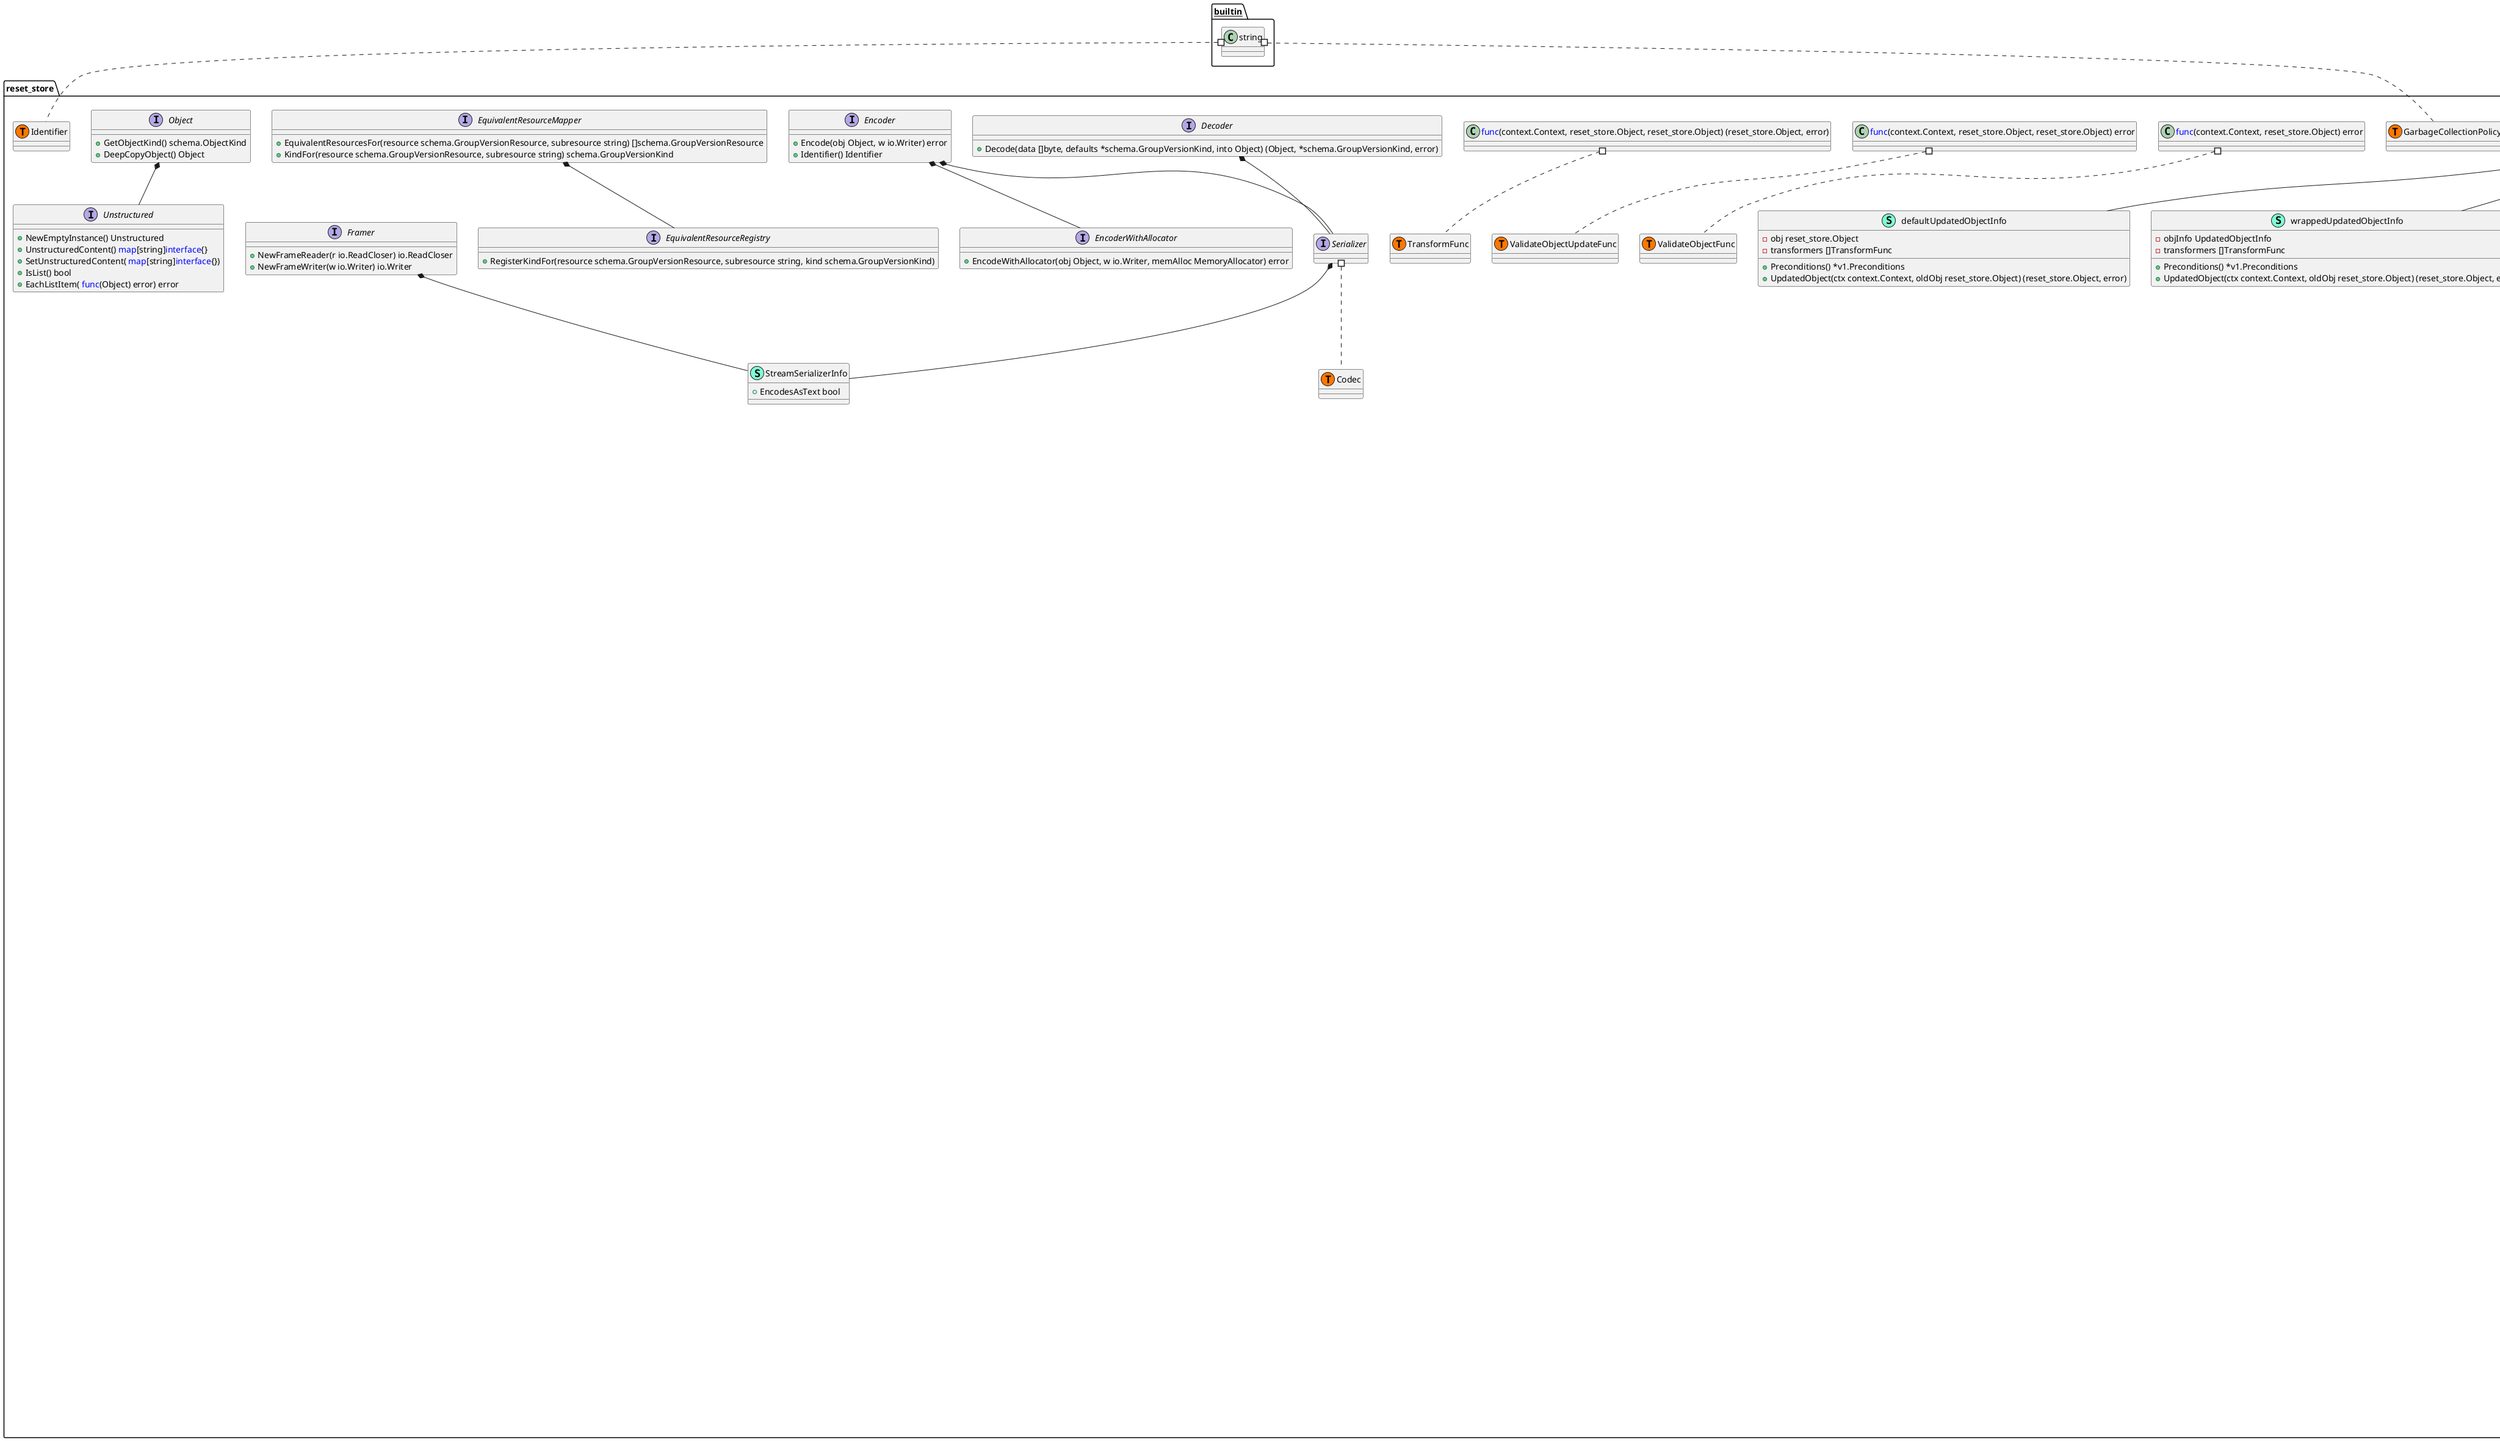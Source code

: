 @startuml
namespace reset_store {
    interface GenericStore  {
        + GetCreateStrategy() reset_store.RESTCreateStrategy
        + GetUpdateStrategy() reset_store.RESTUpdateStrategy
        + GetDeleteStrategy() reset_store.RESTDeleteStrategy

    }
    class Store << (S,Aquamarine) >> {
        + NewFunc <font color=blue>func</font>() reset_store.Object
        + NewListFunc <font color=blue>func</font>() reset_store.Object
        + DefaultQualifiedResource schema.GroupResource
        + SingularQualifiedResource schema.GroupResource
        + KeyRootFunc <font color=blue>func</font>(context.Context) string
        + KeyFunc <font color=blue>func</font>(context.Context, string) (string, error)
        + ObjectNameFunc <font color=blue>func</font>(reset_store.Object) (string, error)
        + TTLFunc <font color=blue>func</font>(reset_store.Object, uint64, bool) (uint64, error)
        + PredicateFunc <font color=blue>func</font>(labels.Selector, fields.Selector) storage.SelectionPredicate
        + EnableGarbageCollection bool
        + DeleteCollectionWorkers int
        + Decorator <font color=blue>func</font>(reset_store.Object) 
        + CreateStrategy reset_store.RESTCreateStrategy
        + BeginCreate BeginCreateFunc
        + AfterCreate AfterCreateFunc
        + UpdateStrategy reset_store.RESTUpdateStrategy
        + BeginUpdate BeginUpdateFunc
        + AfterUpdate AfterUpdateFunc
        + DeleteStrategy reset_store.RESTDeleteStrategy
        + AfterDelete AfterDeleteFunc
        + ReturnDeletedObject bool
        + ShouldDeleteDuringUpdate <font color=blue>func</font>(context.Context, string, reset_store.Object, reset_store.Object) bool
        + TableConvertor reset_store.TableConvertor
        + ResetFieldsStrategy reset_store.ResetFieldsStrategy
        + Storage DryRunnableStorage
        + StorageVersioner reset_store.GroupVersioner
        + DestroyFunc <font color=blue>func</font>() 

        - deleteWithoutFinalizers(ctx context.Context, name string, key string, obj reset_store.Object, preconditions *storage.Preconditions, options *v1.DeleteOptions) (reset_store.Object, bool, error)
        - qualifiedResourceFromContext(ctx context.Context) schema.GroupResource
        - updateForGracefulDeletionAndFinalizers(ctx context.Context, name string, key string, options *v1.DeleteOptions, preconditions storage.Preconditions, deleteValidation reset_store.ValidateObjectFunc, in reset_store.Object) (error, bool, bool, reset_store.Object, reset_store.Object)
        - finalizeDelete(ctx context.Context, obj reset_store.Object, runHooks bool, options *v1.DeleteOptions) (reset_store.Object, error)
        - calculateTTL(obj reset_store.Object, defaultTTL int64, update bool) (uint64, error)
        - startObservingCount(period time.Duration, objectCountTracker request.StorageObjectCountTracker) <font color=blue>func</font>() 

        + New() reset_store.Object
        + Destroy() 
        + NewList() reset_store.Object
        + NamespaceScoped() bool
        + GetCreateStrategy() reset_store.RESTCreateStrategy
        + GetUpdateStrategy() reset_store.RESTUpdateStrategy
        + GetDeleteStrategy() reset_store.RESTDeleteStrategy
        + List(ctx context.Context, options *internalversion.ListOptions) (reset_store.Object, error)
        + ListPredicate(ctx context.Context, p storage.SelectionPredicate, options *internalversion.ListOptions) (reset_store.Object, error)
        + Create(ctx context.Context, obj reset_store.Object, createValidation reset_store.ValidateObjectFunc, options *v1.CreateOptions) (reset_store.Object, error)
        + Update(ctx context.Context, name string, objInfo reset_store.UpdatedObjectInfo, createValidation reset_store.ValidateObjectFunc, updateValidation reset_store.ValidateObjectUpdateFunc, forceAllowCreate bool, options *v1.UpdateOptions) (reset_store.Object, bool, error)
        + Get(ctx context.Context, name string, options *v1.GetOptions) (reset_store.Object, error)
        + Delete(ctx context.Context, name string, deleteValidation reset_store.ValidateObjectFunc, options *v1.DeleteOptions) (reset_store.Object, bool, error)
        + DeleteReturnsDeletedObject() bool
        + DeleteCollection(ctx context.Context, deleteValidation reset_store.ValidateObjectFunc, options *v1.DeleteOptions, listOptions *internalversion.ListOptions) (reset_store.Object, error)
        + Watch(ctx context.Context, options *internalversion.ListOptions) (watch.Interface, error)
        + WatchPredicate(ctx context.Context, p storage.SelectionPredicate, resourceVersion string) (watch.Interface, error)
        + CompleteWithOptions(options *generic.StoreOptions) error
        + ConvertToTable(ctx context.Context, object reset_store.Object, tableOptions reset_store.Object) (*v1.Table, error)
        + StorageVersion() reset_store.GroupVersioner
        + GetResetFields() <font color=blue>map</font>[fieldpath.APIVersion]*fieldpath.Set
        + GetSingularName() string

    }
    class reset_store.AfterCreateFunc << (T, #FF7700) >>  {
    }
    class reset_store.AfterDeleteFunc << (T, #FF7700) >>  {
    }
    class reset_store.AfterUpdateFunc << (T, #FF7700) >>  {
    }
    class reset_store.BeginCreateFunc << (T, #FF7700) >>  {
    }
    class reset_store.BeginUpdateFunc << (T, #FF7700) >>  {
    }
    class reset_store.FinishFunc << (T, #FF7700) >>  {
    }
    class "<font color=blue>func</font>(context.Context, bool) " as fontcolorbluefuncfontcontextContextbool {
        'This class was created so that we can correctly have an alias pointing to this name. Since it contains dots that can break namespaces
    }
    class "<font color=blue>func</font>(context.Context, reset_store.Object, reset_store.Object, *v1.UpdateOptions) (FinishFunc, error)" as fontcolorbluefuncfontcontextContextruntimeObjectruntimeObjectv1UpdateOptionsFinishFuncerror {
        'This class was created so that we can correctly have an alias pointing to this name. Since it contains dots that can break namespaces
    }
    class "<font color=blue>func</font>(context.Context, reset_store.Object, *v1.CreateOptions) (FinishFunc, error)" as fontcolorbluefuncfontcontextContextruntimeObjectv1CreateOptionsFinishFuncerror {
        'This class was created so that we can correctly have an alias pointing to this name. Since it contains dots that can break namespaces
    }
    class "<font color=blue>func</font>(reset_store.Object, *v1.CreateOptions) " as fontcolorbluefuncfontruntimeObjectv1CreateOptions {
        'This class was created so that we can correctly have an alias pointing to this name. Since it contains dots that can break namespaces
    }
    class "<font color=blue>func</font>(reset_store.Object, *v1.DeleteOptions) " as fontcolorbluefuncfontruntimeObjectv1DeleteOptions {
        'This class was created so that we can correctly have an alias pointing to this name. Since it contains dots that can break namespaces
    }
    class "<font color=blue>func</font>(reset_store.Object, *v1.UpdateOptions) " as fontcolorbluefuncfontruntimeObjectv1UpdateOptions {
        'This class was created so that we can correctly have an alias pointing to this name. Since it contains dots that can break namespaces
    }
}

"reset_store.GenericStore" <|-- "reset_store.Store"
"reset_store.CollectionDeleter" <|-- "reset_store.Store"
"reset_store.Creater" <|-- "reset_store.Store"
"reset_store.CreaterUpdater" <|-- "reset_store.Store"
"reset_store.Getter" <|-- "reset_store.Store"
"reset_store.GracefulDeleter" <|-- "reset_store.Store"
"reset_store.Lister" <|-- "reset_store.Store"
"reset_store.MayReturnFullObjectDeleter" <|-- "reset_store.Store"
"reset_store.NamespaceScopedStrategy" <|-- "reset_store.Store"
"reset_store.ResetFieldsStrategy" <|-- "reset_store.Store"
"reset_store.Scoper" <|-- "reset_store.Store"
"reset_store.SingularNameProvider" <|-- "reset_store.Store"
"reset_store.StandardStorage" <|-- "reset_store.Store"
"reset_store.Storage" <|-- "reset_store.Store"
"reset_store.StorageVersionProvider" <|-- "reset_store.Store"
"reset_store.TableConvertor" <|-- "reset_store.Store"
"reset_store.Updater" <|-- "reset_store.Store"
"reset_store.Watcher" <|-- "reset_store.Store"

namespace reset_store {
    interface CategoriesProvider  {
        + Categories() []string

    }
    interface CollectionDeleter  {
        + DeleteCollection(ctx context.Context, deleteValidation ValidateObjectFunc, options *v1.DeleteOptions, listOptions *internalversion.ListOptions) (reset_store.Object, error)

    }
    interface Connecter  {
        + Connect(ctx context.Context, id string, options reset_store.Object, r Responder) (http.Handler, error)
        + NewConnectOptions() (reset_store.Object, bool, string)
        + ConnectMethods() []string

    }
    interface CreateUpdateResetFieldsStrategy  {
    }
    interface Creater  {
        + New() reset_store.Object
        + Create(ctx context.Context, obj reset_store.Object, createValidation ValidateObjectFunc, options *v1.CreateOptions) (reset_store.Object, error)

    }
    interface CreaterUpdater  {
        + Update(ctx context.Context, name string, objInfo UpdatedObjectInfo, createValidation ValidateObjectFunc, updateValidation ValidateObjectUpdateFunc, forceAllowCreate bool, options *v1.UpdateOptions) (reset_store.Object, bool, error)

    }
    interface GarbageCollectionDeleteStrategy  {
        + DefaultGarbageCollectionPolicy(ctx context.Context) GarbageCollectionPolicy

    }
    interface Getter  {
        + Get(ctx context.Context, name string, options *v1.GetOptions) (reset_store.Object, error)

    }
    interface GetterWithOptions  {
        + Get(ctx context.Context, name string, options reset_store.Object) (reset_store.Object, error)
        + NewGetOptions() (reset_store.Object, bool, string)

    }
    interface GracefulDeleter  {
        + Delete(ctx context.Context, name string, deleteValidation ValidateObjectFunc, options *v1.DeleteOptions) (reset_store.Object, bool, error)

    }
    interface GroupVersionAcceptor  {
        + AcceptsGroupVersion(gv schema.GroupVersion) bool

    }
    interface GroupVersionKindProvider  {
        + GroupVersionKind(containingGV schema.GroupVersion) schema.GroupVersionKind

    }
    interface KindProvider  {
        + Kind() string

    }
    interface Lister  {
        + NewList() reset_store.Object
        + List(ctx context.Context, options *internalversion.ListOptions) (reset_store.Object, error)

    }
    interface MayReturnFullObjectDeleter  {
        + DeleteReturnsDeletedObject() bool

    }
    interface NamedCreater  {
        + New() reset_store.Object
        + Create(ctx context.Context, name string, obj reset_store.Object, createValidation ValidateObjectFunc, options *v1.CreateOptions) (reset_store.Object, error)

    }
    interface NamespaceScopedStrategy  {
        + NamespaceScoped() bool

    }
    interface Patcher  {
    }
    interface RESTCreateStrategy  {
        + NamespaceScoped() bool
        + PrepareForCreate(ctx context.Context, obj reset_store.Object) 
        + Validate(ctx context.Context, obj reset_store.Object) field.ErrorList
        + WarningsOnCreate(ctx context.Context, obj reset_store.Object) []string
        + Canonicalize(obj reset_store.Object) 

    }
    interface RESTDeleteStrategy  {
    }
    interface RESTGracefulDeleteStrategy  {
        + CheckGracefulDelete(ctx context.Context, obj reset_store.Object, options *v1.DeleteOptions) bool

    }
    interface RESTUpdateStrategy  {
        + NamespaceScoped() bool
        + AllowCreateOnUpdate() bool
        + PrepareForUpdate(ctx context.Context, obj reset_store.Object, old reset_store.Object) 
        + ValidateUpdate(ctx context.Context, obj reset_store.Object, old reset_store.Object) field.ErrorList
        + WarningsOnUpdate(ctx context.Context, obj reset_store.Object, old reset_store.Object) []string
        + Canonicalize(obj reset_store.Object) 
        + AllowUnconditionalUpdate() bool

    }
    interface Redirector  {
        + ResourceLocation(ctx context.Context, id string) (*url.URL, http.RoundTripper, error)

    }
    interface ResetFieldsStrategy  {
        + GetResetFields() <font color=blue>map</font>[fieldpath.APIVersion]*fieldpath.Set

    }
    interface ResourceStreamer  {
        + InputStream(ctx context.Context, apiVersion string, acceptHeader string) (io.ReadCloser, bool, string, error)

    }
    interface Responder  {
        + Object(statusCode int, obj reset_store.Object) 
        + Error(err error) 

    }
    interface Scoper  {
        + NamespaceScoped() bool

    }
    interface ShortNamesProvider  {
        + ShortNames() []string

    }
    interface SingularNameProvider  {
        + GetSingularName() string

    }
    interface StandardStorage  {
        + Destroy() 

    }
    interface Storage  {
        + New() reset_store.Object
        + Destroy() 

    }
    interface StorageMetadata  {
        + ProducesMIMETypes(verb string) []string
        + ProducesObject(verb string) <font color=blue>interface</font>{}

    }
    interface StorageVersionProvider  {
        + StorageVersion() reset_store.GroupVersioner

    }
    interface TableConvertor  {
        + ConvertToTable(ctx context.Context, object reset_store.Object, tableOptions reset_store.Object) (*v1.Table, error)

    }
    interface UpdateResetFieldsStrategy  {
    }
    interface UpdatedObjectInfo  {
        + Preconditions() *v1.Preconditions
        + UpdatedObject(ctx context.Context, oldObj reset_store.Object) (reset_store.Object, error)

    }
    interface Updater  {
        + New() reset_store.Object
        + Update(ctx context.Context, name string, objInfo UpdatedObjectInfo, createValidation ValidateObjectFunc, updateValidation ValidateObjectUpdateFunc, forceAllowCreate bool, options *v1.UpdateOptions) (reset_store.Object, bool, error)

    }
    interface Watcher  {
        + Watch(ctx context.Context, options *internalversion.ListOptions) (watch.Interface, error)

    }
    class defaultUpdatedObjectInfo << (S,Aquamarine) >> {
        - obj reset_store.Object
        - transformers []TransformFunc

        + Preconditions() *v1.Preconditions
        + UpdatedObject(ctx context.Context, oldObj reset_store.Object) (reset_store.Object, error)

    }
    class reset_store.GarbageCollectionPolicy << (T, #FF7700) >>  {
    }
    class reset_store.TransformFunc << (T, #FF7700) >>  {
    }
    class reset_store.ValidateObjectFunc << (T, #FF7700) >>  {
    }
    class reset_store.ValidateObjectUpdateFunc << (T, #FF7700) >>  {
    }
    class wrappedUpdatedObjectInfo << (S,Aquamarine) >> {
        - objInfo UpdatedObjectInfo
        - transformers []TransformFunc

        + Preconditions() *v1.Preconditions
        + UpdatedObject(ctx context.Context, oldObj reset_store.Object) (reset_store.Object, error)

    }
    class "<font color=blue>func</font>(context.Context, reset_store.Object) error" as fontcolorbluefuncfontcontextContextruntimeObjecterror {
        'This class was created so that we can correctly have an alias pointing to this name. Since it contains dots that can break namespaces
    }
    class "<font color=blue>func</font>(context.Context, reset_store.Object, reset_store.Object) error" as fontcolorbluefuncfontcontextContextruntimeObjectruntimeObjecterror {
        'This class was created so that we can correctly have an alias pointing to this name. Since it contains dots that can break namespaces
    }
    class "<font color=blue>func</font>(context.Context, reset_store.Object, reset_store.Object) (reset_store.Object, error)" as fontcolorbluefuncfontcontextContextruntimeObjectruntimeObjectruntimeObjecterror {
        'This class was created so that we can correctly have an alias pointing to this name. Since it contains dots that can break namespaces
    }
}
"reset_store.RESTCreateUpdateStrategy" *-- "reset_store.CreateUpdateResetFieldsStrategy"
"reset_store.ResetFieldsStrategy" *-- "reset_store.CreateUpdateResetFieldsStrategy"
"reset_store.Creater" *-- "reset_store.CreaterUpdater"
"reset_store.TableConvertor" *-- "reset_store.Lister"
"reset_store.Getter" *-- "reset_store.Patcher"
"reset_store.Updater" *-- "reset_store.Patcher"
"reset_store.CollectionDeleter" *-- "reset_store.StandardStorage"
"reset_store.CreaterUpdater" *-- "reset_store.StandardStorage"
"reset_store.Getter" *-- "reset_store.StandardStorage"
"reset_store.GracefulDeleter" *-- "reset_store.StandardStorage"
"reset_store.Lister" *-- "reset_store.StandardStorage"
"reset_store.Watcher" *-- "reset_store.StandardStorage"
"reset_store.RESTUpdateStrategy" *-- "reset_store.UpdateResetFieldsStrategy"
"reset_store.ResetFieldsStrategy" *-- "reset_store.UpdateResetFieldsStrategy"

"reset_store.UpdatedObjectInfo" <|-- "reset_store.defaultUpdatedObjectInfo"
"reset_store.UpdatedObjectInfo" <|-- "reset_store.wrappedUpdatedObjectInfo"

namespace reset_store {
    interface CacheableObject  {
        + CacheEncode(id Identifier, encode <font color=blue>func</font>(Object, io.Writer) error, w io.Writer) error
        + GetObject() Object

    }
    interface ClientNegotiator  {
        + Encoder(contentType string, params <font color=blue>map</font>[string]string) (Encoder, error)
        + Decoder(contentType string, params <font color=blue>map</font>[string]string) (Decoder, error)
        + StreamDecoder(contentType string, params <font color=blue>map</font>[string]string) (Decoder, Serializer, Framer, error)

    }
    interface Decoder  {
        + Decode(data []byte, defaults *schema.GroupVersionKind, into Object) (Object, *schema.GroupVersionKind, error)

    }
    interface Encoder  {
        + Encode(obj Object, w io.Writer) error
        + Identifier() Identifier

    }
    interface EncoderWithAllocator  {
        + EncodeWithAllocator(obj Object, w io.Writer, memAlloc MemoryAllocator) error

    }
    interface EquivalentResourceMapper  {
        + EquivalentResourcesFor(resource schema.GroupVersionResource, subresource string) []schema.GroupVersionResource
        + KindFor(resource schema.GroupVersionResource, subresource string) schema.GroupVersionKind

    }
    interface EquivalentResourceRegistry  {
        + RegisterKindFor(resource schema.GroupVersionResource, subresource string, kind schema.GroupVersionKind) 

    }
    interface Framer  {
        + NewFrameReader(r io.ReadCloser) io.ReadCloser
        + NewFrameWriter(w io.Writer) io.Writer

    }
    interface GroupVersioner  {
        + KindForGroupVersionKinds(kinds []schema.GroupVersionKind) (schema.GroupVersionKind, bool)
        + Identifier() string

    }
    interface MemoryAllocator  {
        + Allocate(n uint64) []byte

    }
    interface Namer  {
        + Name(obj Object) (string, error)
        + Namespace(obj Object) (string, error)

    }
    interface NegotiatedSerializer  {
        + SupportedMediaTypes() []SerializerInfo
        + EncoderForVersion(serializer Encoder, gv GroupVersioner) Encoder
        + DecoderToVersion(serializer Decoder, gv GroupVersioner) Decoder

    }
    interface NestedObjectDecoder  {
        + DecodeNestedObjects(d Decoder) error

    }
    interface NestedObjectEncoder  {
        + EncodeNestedObjects(e Encoder) error

    }
    interface Object  {
        + GetObjectKind() schema.ObjectKind
        + DeepCopyObject() Object

    }
    interface ObjectConvertor  {
        + Convert(in <font color=blue>interface</font>{}, out <font color=blue>interface</font>{}, context <font color=blue>interface</font>{}) error
        + ConvertToVersion(in Object, gv GroupVersioner) (Object, error)
        + ConvertFieldLabel(gvk schema.GroupVersionKind, label string, value string) (string, string, error)

    }
    interface ObjectCreater  {
        + New(kind schema.GroupVersionKind) (Object, error)

    }
    interface ObjectDefaulter  {
        + Default(in Object) 

    }
    interface ObjectTyper  {
        + ObjectKinds( Object) ([]schema.GroupVersionKind, bool, error)
        + Recognizes(gvk schema.GroupVersionKind) bool

    }
    interface ObjectVersioner  {
        + ConvertToVersion(in Object, gv GroupVersioner) (Object, error)

    }
    interface ParameterCodec  {
        + DecodeParameters(parameters url.Values, from schema.GroupVersion, into Object) error
        + EncodeParameters(obj Object, to schema.GroupVersion) (url.Values, error)

    }
    interface ResourceVersioner  {
        + SetResourceVersion(obj Object, version string) error
        + ResourceVersion(obj Object) (string, error)

    }
    interface Serializer  {
    }
    class SerializerInfo << (S,Aquamarine) >> {
        + MediaType string
        + MediaTypeType string
        + MediaTypeSubType string
        + EncodesAsText bool
        + Serializer Serializer
        + PrettySerializer Serializer
        + StrictSerializer Serializer
        + StreamSerializer *StreamSerializerInfo

    }
    interface StorageSerializer  {
        + SupportedMediaTypes() []SerializerInfo
        + UniversalDeserializer() Decoder
        + EncoderForVersion(serializer Encoder, gv GroupVersioner) Encoder
        + DecoderToVersion(serializer Decoder, gv GroupVersioner) Decoder

    }
    class StreamSerializerInfo << (S,Aquamarine) >> {
        + EncodesAsText bool

    }
    interface Unstructured  {
        + NewEmptyInstance() Unstructured
        + UnstructuredContent() <font color=blue>map</font>[string]<font color=blue>interface</font>{}
        + SetUnstructuredContent( <font color=blue>map</font>[string]<font color=blue>interface</font>{}) 
        + IsList() bool
        + EachListItem( <font color=blue>func</font>(Object) error) error

    }
    class reset_store.Codec << (T, #FF7700) >>  {
    }
    class reset_store.Identifier << (T, #FF7700) >>  {
    }
}
"reset_store.Encoder" *-- "reset_store.EncoderWithAllocator"
"reset_store.EquivalentResourceMapper" *-- "reset_store.EquivalentResourceRegistry"
"reset_store.Decoder" *-- "reset_store.Serializer"
"reset_store.Encoder" *-- "reset_store.Serializer"
"reset_store.Framer" *-- "reset_store.StreamSerializerInfo"
"reset_store.Serializer" *-- "reset_store.StreamSerializerInfo"
"reset_store.Object" *-- "reset_store.Unstructured"


"__builtin__.string" #.. "reset_store.GarbageCollectionPolicy"
"__builtin__.string" #.. "reset_store.Identifier"
"reset_store.fontcolorbluefuncfontcontextContextbool" #.. "reset_store.FinishFunc"
"reset_store.fontcolorbluefuncfontcontextContextruntimeObjectv1CreateOptionsFinishFuncerror" #.. "reset_store.BeginCreateFunc"
"reset_store.fontcolorbluefuncfontcontextContextruntimeObjectruntimeObjectv1UpdateOptionsFinishFuncerror" #.. "reset_store.BeginUpdateFunc"
"reset_store.fontcolorbluefuncfontruntimeObjectv1CreateOptions" #.. "reset_store.AfterCreateFunc"
"reset_store.fontcolorbluefuncfontruntimeObjectv1DeleteOptions" #.. "reset_store.AfterDeleteFunc"
"reset_store.fontcolorbluefuncfontruntimeObjectv1UpdateOptions" #.. "reset_store.AfterUpdateFunc"
"reset_store.fontcolorbluefuncfontcontextContextruntimeObjecterror" #.. "reset_store.ValidateObjectFunc"
"reset_store.fontcolorbluefuncfontcontextContextruntimeObjectruntimeObjectruntimeObjecterror" #.. "reset_store.TransformFunc"
"reset_store.fontcolorbluefuncfontcontextContextruntimeObjectruntimeObjecterror" #.. "reset_store.ValidateObjectUpdateFunc"
"reset_store.Serializer" #.. "reset_store.Codec"
@enduml

